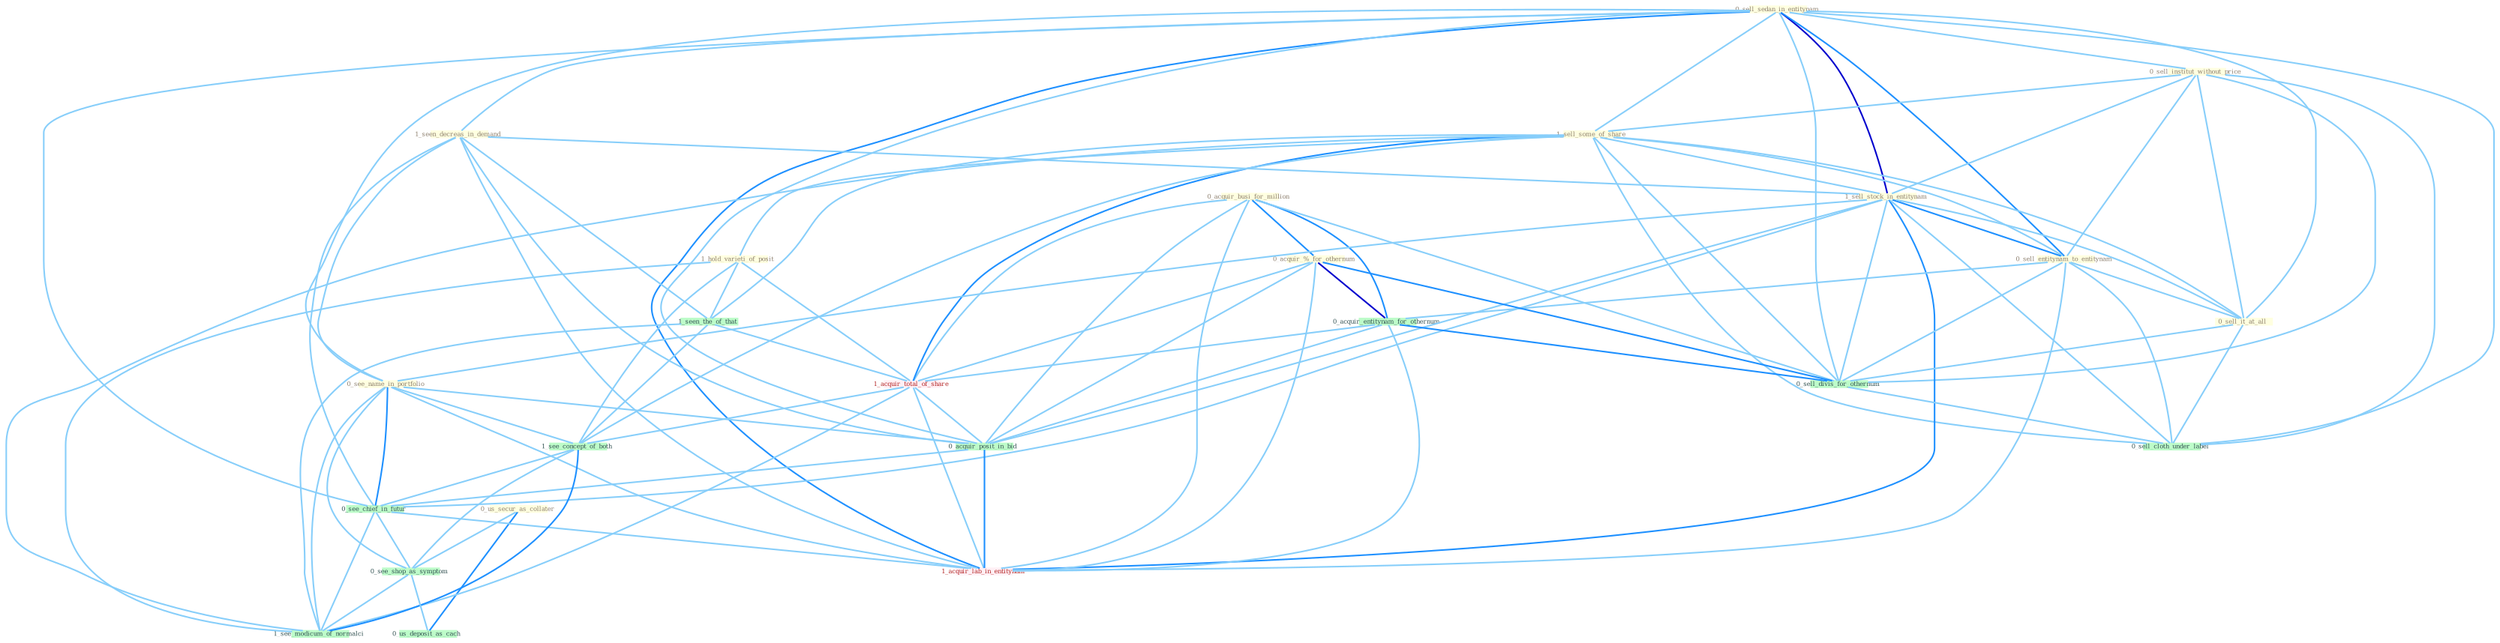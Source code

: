 Graph G{ 
    node
    [shape=polygon,style=filled,width=.5,height=.06,color="#BDFCC9",fixedsize=true,fontsize=4,
    fontcolor="#2f4f4f"];
    {node
    [color="#ffffe0", fontcolor="#8b7d6b"] "0_acquir_busi_for_million " "0_sell_sedan_in_entitynam " "0_sell_institut_without_price " "1_sell_some_of_share " "1_hold_varieti_of_posit " "1_seen_decreas_in_demand " "1_sell_stock_in_entitynam " "0_us_secur_as_collater " "0_sell_entitynam_to_entitynam " "0_sell_it_at_all " "0_see_name_in_portfolio " "0_acquir_%_for_othernum "}
{node [color="#fff0f5", fontcolor="#b22222"] "1_acquir_total_of_share " "1_acquir_lab_in_entitynam "}
edge [color="#B0E2FF"];

	"0_acquir_busi_for_million " -- "0_acquir_%_for_othernum " [w="2", color="#1e90ff" , len=0.8];
	"0_acquir_busi_for_million " -- "0_acquir_entitynam_for_othernum " [w="2", color="#1e90ff" , len=0.8];
	"0_acquir_busi_for_million " -- "0_sell_divis_for_othernum " [w="1", color="#87cefa" ];
	"0_acquir_busi_for_million " -- "1_acquir_total_of_share " [w="1", color="#87cefa" ];
	"0_acquir_busi_for_million " -- "0_acquir_posit_in_bid " [w="1", color="#87cefa" ];
	"0_acquir_busi_for_million " -- "1_acquir_lab_in_entitynam " [w="1", color="#87cefa" ];
	"0_sell_sedan_in_entitynam " -- "0_sell_institut_without_price " [w="1", color="#87cefa" ];
	"0_sell_sedan_in_entitynam " -- "1_sell_some_of_share " [w="1", color="#87cefa" ];
	"0_sell_sedan_in_entitynam " -- "1_seen_decreas_in_demand " [w="1", color="#87cefa" ];
	"0_sell_sedan_in_entitynam " -- "1_sell_stock_in_entitynam " [w="3", color="#0000cd" , len=0.6];
	"0_sell_sedan_in_entitynam " -- "0_sell_entitynam_to_entitynam " [w="2", color="#1e90ff" , len=0.8];
	"0_sell_sedan_in_entitynam " -- "0_sell_it_at_all " [w="1", color="#87cefa" ];
	"0_sell_sedan_in_entitynam " -- "0_see_name_in_portfolio " [w="1", color="#87cefa" ];
	"0_sell_sedan_in_entitynam " -- "0_sell_divis_for_othernum " [w="1", color="#87cefa" ];
	"0_sell_sedan_in_entitynam " -- "0_sell_cloth_under_label " [w="1", color="#87cefa" ];
	"0_sell_sedan_in_entitynam " -- "0_acquir_posit_in_bid " [w="1", color="#87cefa" ];
	"0_sell_sedan_in_entitynam " -- "0_see_chief_in_futur " [w="1", color="#87cefa" ];
	"0_sell_sedan_in_entitynam " -- "1_acquir_lab_in_entitynam " [w="2", color="#1e90ff" , len=0.8];
	"0_sell_institut_without_price " -- "1_sell_some_of_share " [w="1", color="#87cefa" ];
	"0_sell_institut_without_price " -- "1_sell_stock_in_entitynam " [w="1", color="#87cefa" ];
	"0_sell_institut_without_price " -- "0_sell_entitynam_to_entitynam " [w="1", color="#87cefa" ];
	"0_sell_institut_without_price " -- "0_sell_it_at_all " [w="1", color="#87cefa" ];
	"0_sell_institut_without_price " -- "0_sell_divis_for_othernum " [w="1", color="#87cefa" ];
	"0_sell_institut_without_price " -- "0_sell_cloth_under_label " [w="1", color="#87cefa" ];
	"1_sell_some_of_share " -- "1_hold_varieti_of_posit " [w="1", color="#87cefa" ];
	"1_sell_some_of_share " -- "1_sell_stock_in_entitynam " [w="1", color="#87cefa" ];
	"1_sell_some_of_share " -- "0_sell_entitynam_to_entitynam " [w="1", color="#87cefa" ];
	"1_sell_some_of_share " -- "0_sell_it_at_all " [w="1", color="#87cefa" ];
	"1_sell_some_of_share " -- "1_seen_the_of_that " [w="1", color="#87cefa" ];
	"1_sell_some_of_share " -- "0_sell_divis_for_othernum " [w="1", color="#87cefa" ];
	"1_sell_some_of_share " -- "1_acquir_total_of_share " [w="2", color="#1e90ff" , len=0.8];
	"1_sell_some_of_share " -- "0_sell_cloth_under_label " [w="1", color="#87cefa" ];
	"1_sell_some_of_share " -- "1_see_concept_of_both " [w="1", color="#87cefa" ];
	"1_sell_some_of_share " -- "1_see_modicum_of_normalci " [w="1", color="#87cefa" ];
	"1_hold_varieti_of_posit " -- "1_seen_the_of_that " [w="1", color="#87cefa" ];
	"1_hold_varieti_of_posit " -- "1_acquir_total_of_share " [w="1", color="#87cefa" ];
	"1_hold_varieti_of_posit " -- "1_see_concept_of_both " [w="1", color="#87cefa" ];
	"1_hold_varieti_of_posit " -- "1_see_modicum_of_normalci " [w="1", color="#87cefa" ];
	"1_seen_decreas_in_demand " -- "1_sell_stock_in_entitynam " [w="1", color="#87cefa" ];
	"1_seen_decreas_in_demand " -- "0_see_name_in_portfolio " [w="1", color="#87cefa" ];
	"1_seen_decreas_in_demand " -- "1_seen_the_of_that " [w="1", color="#87cefa" ];
	"1_seen_decreas_in_demand " -- "0_acquir_posit_in_bid " [w="1", color="#87cefa" ];
	"1_seen_decreas_in_demand " -- "0_see_chief_in_futur " [w="1", color="#87cefa" ];
	"1_seen_decreas_in_demand " -- "1_acquir_lab_in_entitynam " [w="1", color="#87cefa" ];
	"1_sell_stock_in_entitynam " -- "0_sell_entitynam_to_entitynam " [w="2", color="#1e90ff" , len=0.8];
	"1_sell_stock_in_entitynam " -- "0_sell_it_at_all " [w="1", color="#87cefa" ];
	"1_sell_stock_in_entitynam " -- "0_see_name_in_portfolio " [w="1", color="#87cefa" ];
	"1_sell_stock_in_entitynam " -- "0_sell_divis_for_othernum " [w="1", color="#87cefa" ];
	"1_sell_stock_in_entitynam " -- "0_sell_cloth_under_label " [w="1", color="#87cefa" ];
	"1_sell_stock_in_entitynam " -- "0_acquir_posit_in_bid " [w="1", color="#87cefa" ];
	"1_sell_stock_in_entitynam " -- "0_see_chief_in_futur " [w="1", color="#87cefa" ];
	"1_sell_stock_in_entitynam " -- "1_acquir_lab_in_entitynam " [w="2", color="#1e90ff" , len=0.8];
	"0_us_secur_as_collater " -- "0_see_shop_as_symptom " [w="1", color="#87cefa" ];
	"0_us_secur_as_collater " -- "0_us_deposit_as_cach " [w="2", color="#1e90ff" , len=0.8];
	"0_sell_entitynam_to_entitynam " -- "0_sell_it_at_all " [w="1", color="#87cefa" ];
	"0_sell_entitynam_to_entitynam " -- "0_acquir_entitynam_for_othernum " [w="1", color="#87cefa" ];
	"0_sell_entitynam_to_entitynam " -- "0_sell_divis_for_othernum " [w="1", color="#87cefa" ];
	"0_sell_entitynam_to_entitynam " -- "0_sell_cloth_under_label " [w="1", color="#87cefa" ];
	"0_sell_entitynam_to_entitynam " -- "1_acquir_lab_in_entitynam " [w="1", color="#87cefa" ];
	"0_sell_it_at_all " -- "0_sell_divis_for_othernum " [w="1", color="#87cefa" ];
	"0_sell_it_at_all " -- "0_sell_cloth_under_label " [w="1", color="#87cefa" ];
	"0_see_name_in_portfolio " -- "0_acquir_posit_in_bid " [w="1", color="#87cefa" ];
	"0_see_name_in_portfolio " -- "1_see_concept_of_both " [w="1", color="#87cefa" ];
	"0_see_name_in_portfolio " -- "0_see_chief_in_futur " [w="2", color="#1e90ff" , len=0.8];
	"0_see_name_in_portfolio " -- "0_see_shop_as_symptom " [w="1", color="#87cefa" ];
	"0_see_name_in_portfolio " -- "1_acquir_lab_in_entitynam " [w="1", color="#87cefa" ];
	"0_see_name_in_portfolio " -- "1_see_modicum_of_normalci " [w="1", color="#87cefa" ];
	"0_acquir_%_for_othernum " -- "0_acquir_entitynam_for_othernum " [w="3", color="#0000cd" , len=0.6];
	"0_acquir_%_for_othernum " -- "0_sell_divis_for_othernum " [w="2", color="#1e90ff" , len=0.8];
	"0_acquir_%_for_othernum " -- "1_acquir_total_of_share " [w="1", color="#87cefa" ];
	"0_acquir_%_for_othernum " -- "0_acquir_posit_in_bid " [w="1", color="#87cefa" ];
	"0_acquir_%_for_othernum " -- "1_acquir_lab_in_entitynam " [w="1", color="#87cefa" ];
	"0_acquir_entitynam_for_othernum " -- "0_sell_divis_for_othernum " [w="2", color="#1e90ff" , len=0.8];
	"0_acquir_entitynam_for_othernum " -- "1_acquir_total_of_share " [w="1", color="#87cefa" ];
	"0_acquir_entitynam_for_othernum " -- "0_acquir_posit_in_bid " [w="1", color="#87cefa" ];
	"0_acquir_entitynam_for_othernum " -- "1_acquir_lab_in_entitynam " [w="1", color="#87cefa" ];
	"1_seen_the_of_that " -- "1_acquir_total_of_share " [w="1", color="#87cefa" ];
	"1_seen_the_of_that " -- "1_see_concept_of_both " [w="1", color="#87cefa" ];
	"1_seen_the_of_that " -- "1_see_modicum_of_normalci " [w="1", color="#87cefa" ];
	"0_sell_divis_for_othernum " -- "0_sell_cloth_under_label " [w="1", color="#87cefa" ];
	"1_acquir_total_of_share " -- "0_acquir_posit_in_bid " [w="1", color="#87cefa" ];
	"1_acquir_total_of_share " -- "1_see_concept_of_both " [w="1", color="#87cefa" ];
	"1_acquir_total_of_share " -- "1_acquir_lab_in_entitynam " [w="1", color="#87cefa" ];
	"1_acquir_total_of_share " -- "1_see_modicum_of_normalci " [w="1", color="#87cefa" ];
	"0_acquir_posit_in_bid " -- "0_see_chief_in_futur " [w="1", color="#87cefa" ];
	"0_acquir_posit_in_bid " -- "1_acquir_lab_in_entitynam " [w="2", color="#1e90ff" , len=0.8];
	"1_see_concept_of_both " -- "0_see_chief_in_futur " [w="1", color="#87cefa" ];
	"1_see_concept_of_both " -- "0_see_shop_as_symptom " [w="1", color="#87cefa" ];
	"1_see_concept_of_both " -- "1_see_modicum_of_normalci " [w="2", color="#1e90ff" , len=0.8];
	"0_see_chief_in_futur " -- "0_see_shop_as_symptom " [w="1", color="#87cefa" ];
	"0_see_chief_in_futur " -- "1_acquir_lab_in_entitynam " [w="1", color="#87cefa" ];
	"0_see_chief_in_futur " -- "1_see_modicum_of_normalci " [w="1", color="#87cefa" ];
	"0_see_shop_as_symptom " -- "0_us_deposit_as_cach " [w="1", color="#87cefa" ];
	"0_see_shop_as_symptom " -- "1_see_modicum_of_normalci " [w="1", color="#87cefa" ];
}